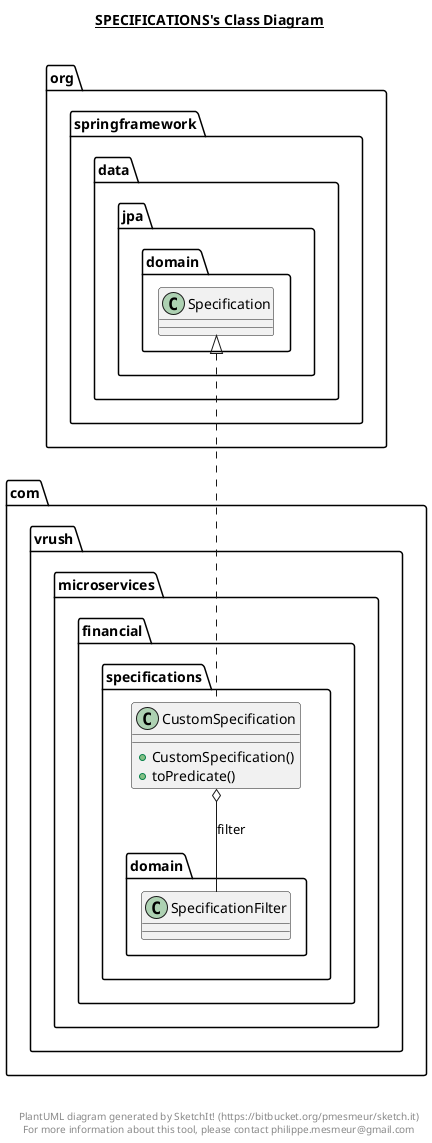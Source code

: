 @startuml

title __SPECIFICATIONS's Class Diagram__\n

  namespace com.vrush.microservices.financial {
    namespace specifications {
      class com.vrush.microservices.financial.specifications.CustomSpecification {
          + CustomSpecification()
          + toPredicate()
      }
    }
  }
  

  com.vrush.microservices.financial.specifications.CustomSpecification .up.|> org.springframework.data.jpa.domain.Specification
  com.vrush.microservices.financial.specifications.CustomSpecification o-- com.vrush.microservices.financial.specifications.domain.SpecificationFilter : filter


right footer


PlantUML diagram generated by SketchIt! (https://bitbucket.org/pmesmeur/sketch.it)
For more information about this tool, please contact philippe.mesmeur@gmail.com
endfooter

@enduml
